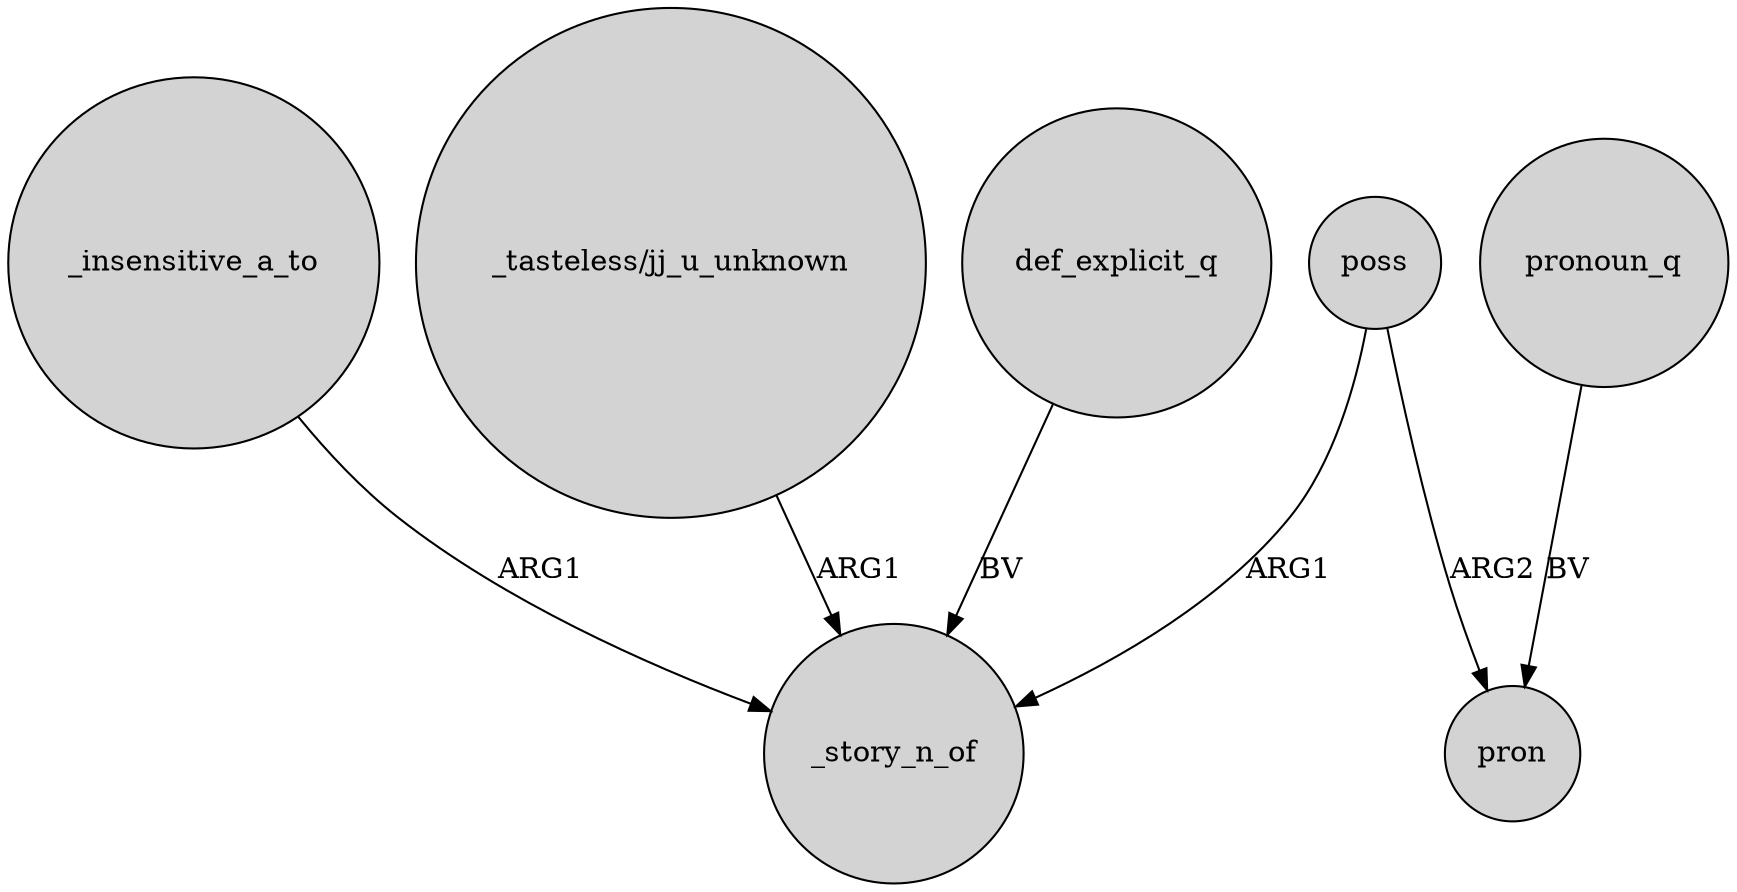digraph {
	node [shape=circle style=filled]
	poss -> _story_n_of [label=ARG1]
	_insensitive_a_to -> _story_n_of [label=ARG1]
	"_tasteless/jj_u_unknown" -> _story_n_of [label=ARG1]
	poss -> pron [label=ARG2]
	def_explicit_q -> _story_n_of [label=BV]
	pronoun_q -> pron [label=BV]
}
